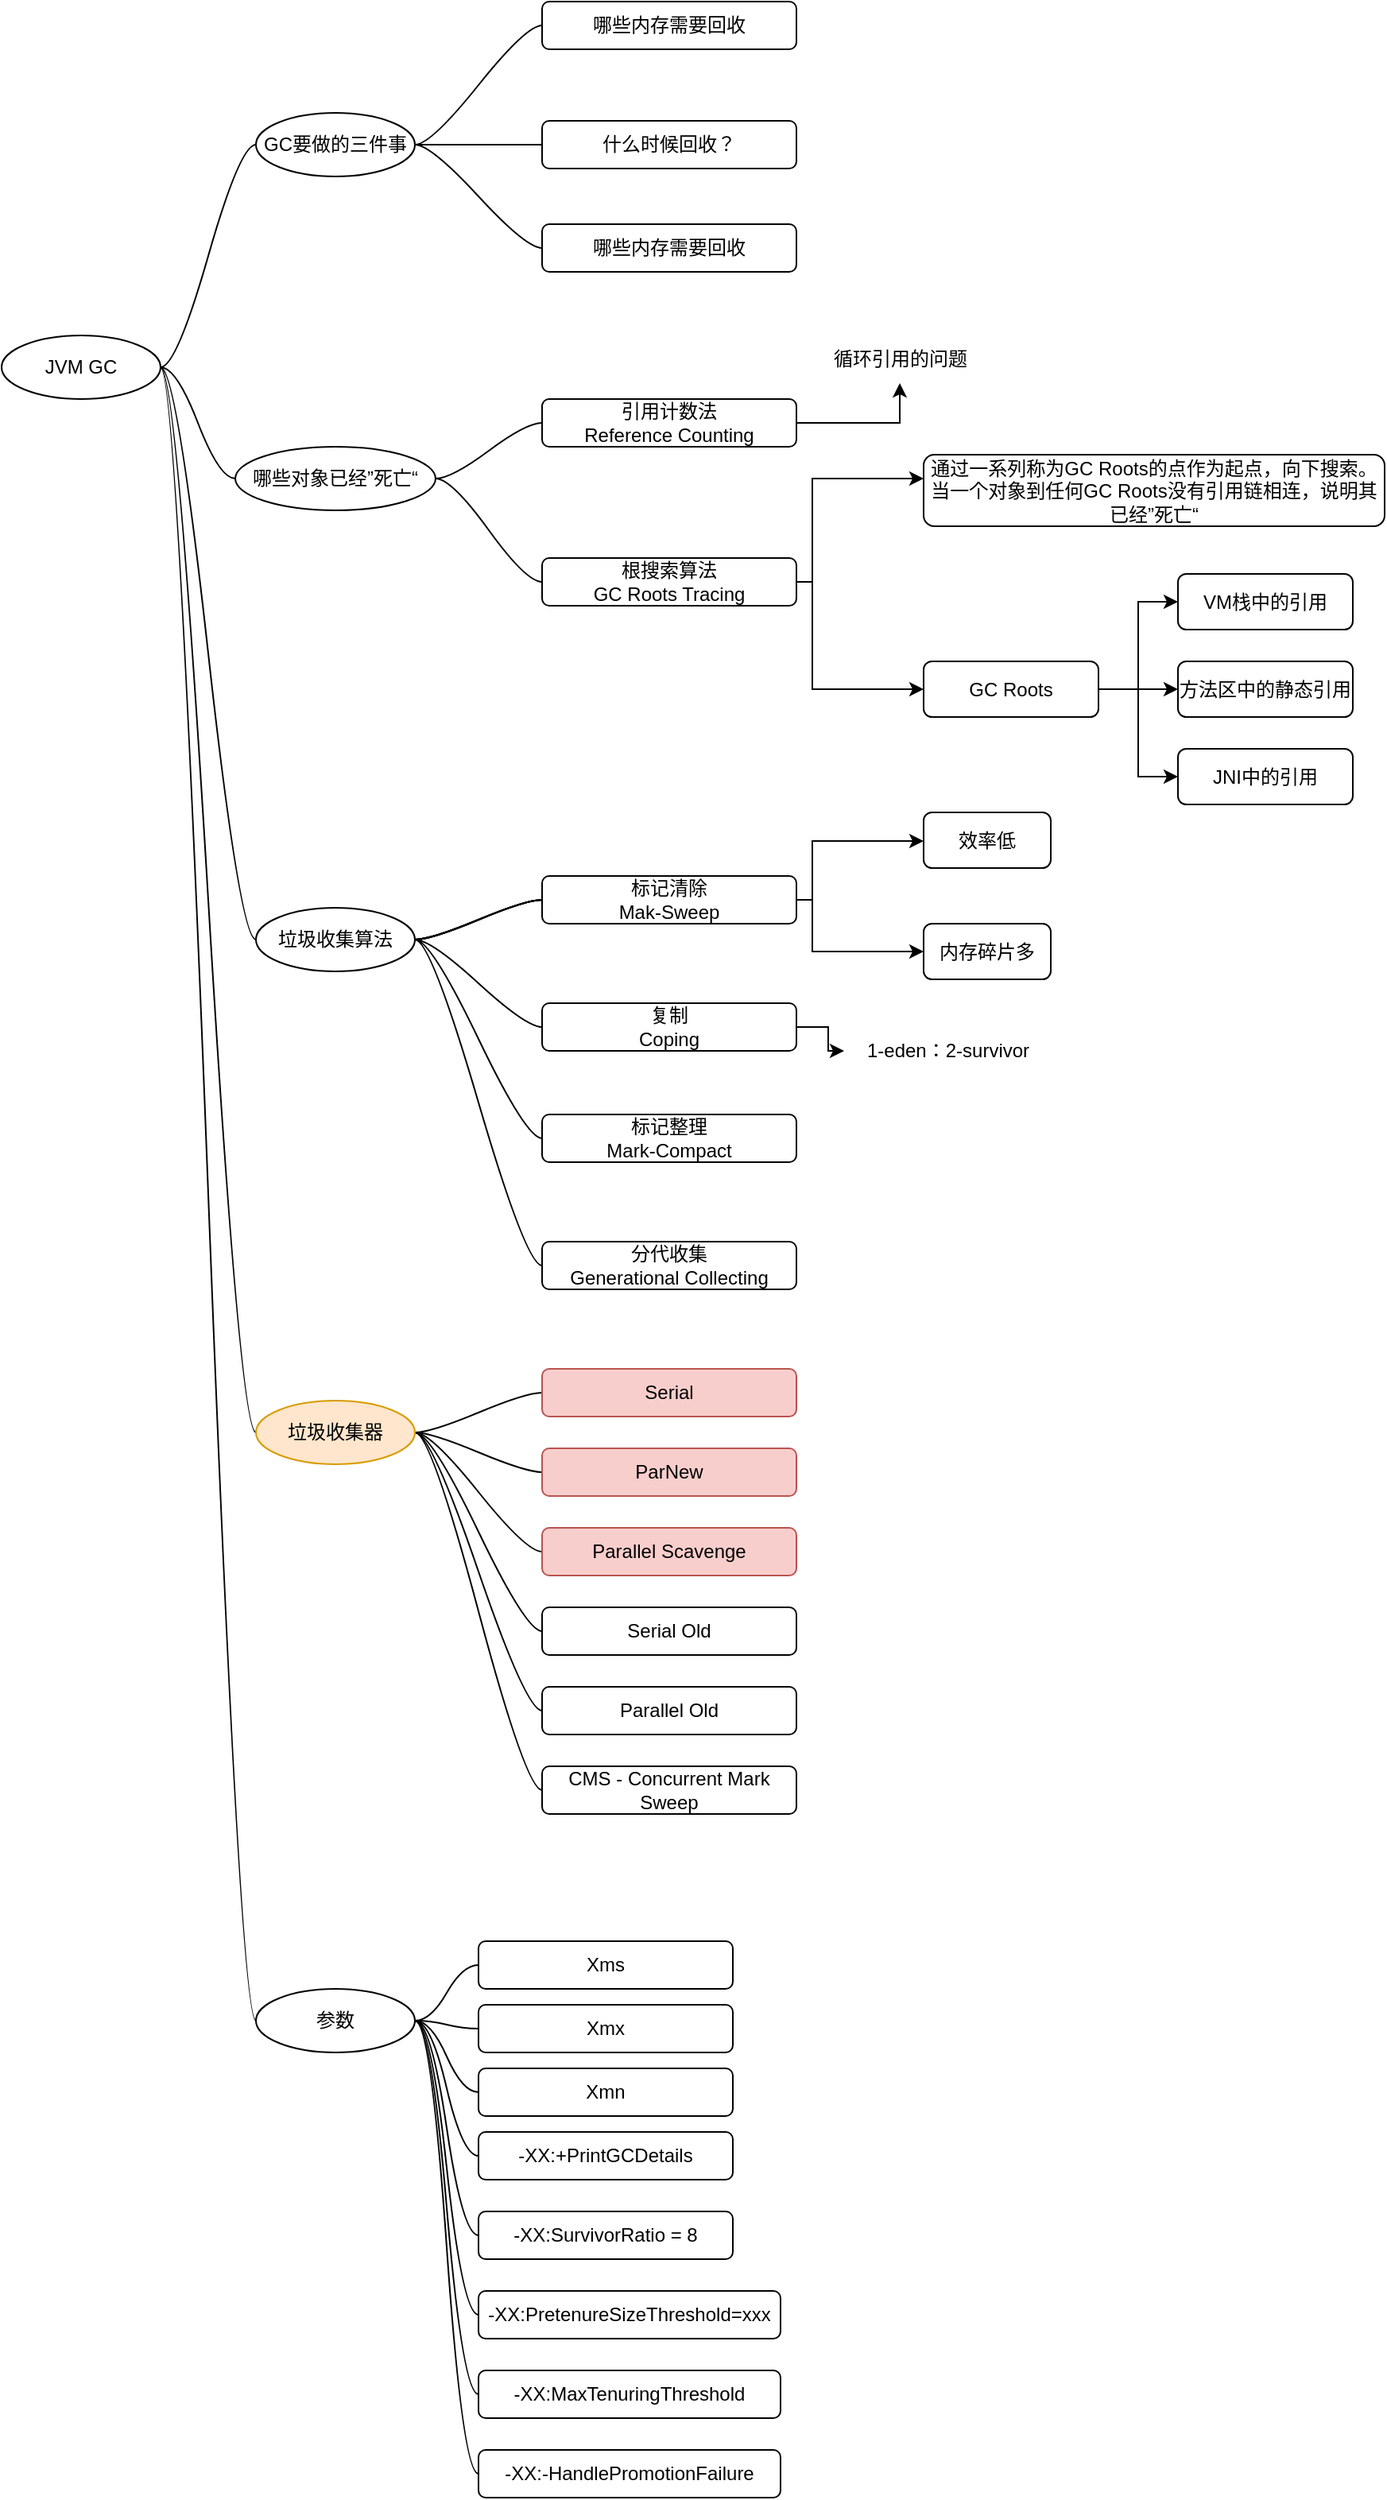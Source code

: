 <mxfile version="21.1.5" type="github">
  <diagram name="第 1 页" id="X44rpKQRbenA_rlF65kb">
    <mxGraphModel dx="1434" dy="802" grid="1" gridSize="10" guides="1" tooltips="1" connect="1" arrows="1" fold="1" page="1" pageScale="1" pageWidth="827" pageHeight="1169" math="0" shadow="0">
      <root>
        <mxCell id="0" />
        <mxCell id="1" parent="0" />
        <mxCell id="OwiTMtjKTEiEFQi7kcLu-15" value="" style="edgeStyle=entityRelationEdgeStyle;rounded=0;orthogonalLoop=1;jettySize=auto;html=1;startArrow=none;endArrow=none;segment=10;curved=1;sourcePerimeterSpacing=0;targetPerimeterSpacing=0;" edge="1" parent="1" source="OwiTMtjKTEiEFQi7kcLu-11" target="OwiTMtjKTEiEFQi7kcLu-14">
          <mxGeometry relative="1" as="geometry" />
        </mxCell>
        <mxCell id="OwiTMtjKTEiEFQi7kcLu-23" value="" style="edgeStyle=entityRelationEdgeStyle;rounded=0;orthogonalLoop=1;jettySize=auto;html=1;startArrow=none;endArrow=none;segment=10;curved=1;sourcePerimeterSpacing=0;targetPerimeterSpacing=0;" edge="1" parent="1" source="OwiTMtjKTEiEFQi7kcLu-11" target="OwiTMtjKTEiEFQi7kcLu-22">
          <mxGeometry relative="1" as="geometry" />
        </mxCell>
        <mxCell id="OwiTMtjKTEiEFQi7kcLu-48" value="" style="edgeStyle=entityRelationEdgeStyle;rounded=0;orthogonalLoop=1;jettySize=auto;html=1;startArrow=none;endArrow=none;segment=10;curved=1;sourcePerimeterSpacing=0;targetPerimeterSpacing=0;" edge="1" parent="1" source="OwiTMtjKTEiEFQi7kcLu-11" target="OwiTMtjKTEiEFQi7kcLu-47">
          <mxGeometry relative="1" as="geometry" />
        </mxCell>
        <mxCell id="OwiTMtjKTEiEFQi7kcLu-72" value="" style="edgeStyle=entityRelationEdgeStyle;rounded=0;orthogonalLoop=1;jettySize=auto;html=1;startArrow=none;endArrow=none;segment=10;curved=1;sourcePerimeterSpacing=0;targetPerimeterSpacing=0;" edge="1" parent="1" source="OwiTMtjKTEiEFQi7kcLu-11" target="OwiTMtjKTEiEFQi7kcLu-71">
          <mxGeometry relative="1" as="geometry" />
        </mxCell>
        <mxCell id="OwiTMtjKTEiEFQi7kcLu-86" value="" style="edgeStyle=entityRelationEdgeStyle;rounded=0;orthogonalLoop=1;jettySize=auto;html=1;startArrow=none;endArrow=none;segment=10;curved=1;sourcePerimeterSpacing=0;targetPerimeterSpacing=0;" edge="1" parent="1" source="OwiTMtjKTEiEFQi7kcLu-11" target="OwiTMtjKTEiEFQi7kcLu-85">
          <mxGeometry relative="1" as="geometry" />
        </mxCell>
        <mxCell id="OwiTMtjKTEiEFQi7kcLu-11" value="JVM GC" style="ellipse;whiteSpace=wrap;html=1;align=center;newEdgeStyle={&quot;edgeStyle&quot;:&quot;entityRelationEdgeStyle&quot;,&quot;startArrow&quot;:&quot;none&quot;,&quot;endArrow&quot;:&quot;none&quot;,&quot;segment&quot;:10,&quot;curved&quot;:1,&quot;sourcePerimeterSpacing&quot;:0,&quot;targetPerimeterSpacing&quot;:0};treeFolding=1;treeMoving=1;" vertex="1" parent="1">
          <mxGeometry x="140" y="350" width="100" height="40" as="geometry" />
        </mxCell>
        <mxCell id="OwiTMtjKTEiEFQi7kcLu-17" value="" style="edgeStyle=entityRelationEdgeStyle;rounded=0;orthogonalLoop=1;jettySize=auto;html=1;startArrow=none;endArrow=none;segment=10;curved=1;sourcePerimeterSpacing=0;targetPerimeterSpacing=0;" edge="1" parent="1" source="OwiTMtjKTEiEFQi7kcLu-14" target="OwiTMtjKTEiEFQi7kcLu-16">
          <mxGeometry relative="1" as="geometry" />
        </mxCell>
        <mxCell id="OwiTMtjKTEiEFQi7kcLu-19" style="edgeStyle=entityRelationEdgeStyle;rounded=0;orthogonalLoop=1;jettySize=auto;html=1;startArrow=none;endArrow=none;segment=10;curved=1;sourcePerimeterSpacing=0;targetPerimeterSpacing=0;exitX=1;exitY=0.5;exitDx=0;exitDy=0;entryX=0;entryY=0.5;entryDx=0;entryDy=0;" edge="1" parent="1" source="OwiTMtjKTEiEFQi7kcLu-14" target="OwiTMtjKTEiEFQi7kcLu-18">
          <mxGeometry relative="1" as="geometry" />
        </mxCell>
        <mxCell id="OwiTMtjKTEiEFQi7kcLu-21" style="edgeStyle=entityRelationEdgeStyle;rounded=0;orthogonalLoop=1;jettySize=auto;html=1;startArrow=none;endArrow=none;segment=10;curved=1;sourcePerimeterSpacing=0;targetPerimeterSpacing=0;entryX=0;entryY=0.5;entryDx=0;entryDy=0;" edge="1" parent="1" source="OwiTMtjKTEiEFQi7kcLu-14" target="OwiTMtjKTEiEFQi7kcLu-20">
          <mxGeometry relative="1" as="geometry" />
        </mxCell>
        <mxCell id="OwiTMtjKTEiEFQi7kcLu-14" value="GC要做的三件事" style="ellipse;whiteSpace=wrap;html=1;align=center;newEdgeStyle={&quot;edgeStyle&quot;:&quot;entityRelationEdgeStyle&quot;,&quot;startArrow&quot;:&quot;none&quot;,&quot;endArrow&quot;:&quot;none&quot;,&quot;segment&quot;:10,&quot;curved&quot;:1,&quot;sourcePerimeterSpacing&quot;:0,&quot;targetPerimeterSpacing&quot;:0};treeFolding=1;treeMoving=1;" vertex="1" parent="1">
          <mxGeometry x="300" y="210" width="100" height="40" as="geometry" />
        </mxCell>
        <mxCell id="OwiTMtjKTEiEFQi7kcLu-16" value="哪些内存需要回收" style="rounded=1;whiteSpace=wrap;html=1;" vertex="1" parent="1">
          <mxGeometry x="480" y="140" width="160" height="30" as="geometry" />
        </mxCell>
        <mxCell id="OwiTMtjKTEiEFQi7kcLu-18" value="什么时候回收？" style="rounded=1;whiteSpace=wrap;html=1;" vertex="1" parent="1">
          <mxGeometry x="480" y="215" width="160" height="30" as="geometry" />
        </mxCell>
        <mxCell id="OwiTMtjKTEiEFQi7kcLu-20" value="哪些内存需要回收" style="rounded=1;whiteSpace=wrap;html=1;" vertex="1" parent="1">
          <mxGeometry x="480" y="280" width="160" height="30" as="geometry" />
        </mxCell>
        <mxCell id="OwiTMtjKTEiEFQi7kcLu-28" style="edgeStyle=entityRelationEdgeStyle;rounded=0;orthogonalLoop=1;jettySize=auto;html=1;startArrow=none;endArrow=none;segment=10;curved=1;sourcePerimeterSpacing=0;targetPerimeterSpacing=0;exitX=1;exitY=0.5;exitDx=0;exitDy=0;entryX=0;entryY=0.5;entryDx=0;entryDy=0;" edge="1" parent="1" source="OwiTMtjKTEiEFQi7kcLu-22" target="OwiTMtjKTEiEFQi7kcLu-27">
          <mxGeometry relative="1" as="geometry" />
        </mxCell>
        <mxCell id="OwiTMtjKTEiEFQi7kcLu-30" style="edgeStyle=entityRelationEdgeStyle;rounded=0;orthogonalLoop=1;jettySize=auto;html=1;startArrow=none;endArrow=none;segment=10;curved=1;sourcePerimeterSpacing=0;targetPerimeterSpacing=0;exitX=1;exitY=0.5;exitDx=0;exitDy=0;entryX=0;entryY=0.5;entryDx=0;entryDy=0;" edge="1" parent="1" source="OwiTMtjKTEiEFQi7kcLu-22" target="OwiTMtjKTEiEFQi7kcLu-29">
          <mxGeometry relative="1" as="geometry" />
        </mxCell>
        <mxCell id="OwiTMtjKTEiEFQi7kcLu-22" value="哪些对象已经”死亡“" style="ellipse;whiteSpace=wrap;html=1;align=center;newEdgeStyle={&quot;edgeStyle&quot;:&quot;entityRelationEdgeStyle&quot;,&quot;startArrow&quot;:&quot;none&quot;,&quot;endArrow&quot;:&quot;none&quot;,&quot;segment&quot;:10,&quot;curved&quot;:1,&quot;sourcePerimeterSpacing&quot;:0,&quot;targetPerimeterSpacing&quot;:0};treeFolding=1;treeMoving=1;" vertex="1" parent="1">
          <mxGeometry x="287" y="420" width="126" height="40" as="geometry" />
        </mxCell>
        <mxCell id="OwiTMtjKTEiEFQi7kcLu-40" style="edgeStyle=orthogonalEdgeStyle;rounded=0;orthogonalLoop=1;jettySize=auto;html=1;" edge="1" parent="1" source="OwiTMtjKTEiEFQi7kcLu-27" target="OwiTMtjKTEiEFQi7kcLu-31">
          <mxGeometry relative="1" as="geometry" />
        </mxCell>
        <mxCell id="OwiTMtjKTEiEFQi7kcLu-27" value="引用计数法&lt;br&gt;Reference Counting" style="rounded=1;whiteSpace=wrap;html=1;" vertex="1" parent="1">
          <mxGeometry x="480" y="390" width="160" height="30" as="geometry" />
        </mxCell>
        <mxCell id="OwiTMtjKTEiEFQi7kcLu-34" value="" style="edgeStyle=orthogonalEdgeStyle;rounded=0;orthogonalLoop=1;jettySize=auto;html=1;" edge="1" parent="1" source="OwiTMtjKTEiEFQi7kcLu-29" target="OwiTMtjKTEiEFQi7kcLu-33">
          <mxGeometry relative="1" as="geometry">
            <Array as="points">
              <mxPoint x="650" y="505" />
              <mxPoint x="650" y="440" />
            </Array>
          </mxGeometry>
        </mxCell>
        <mxCell id="OwiTMtjKTEiEFQi7kcLu-39" style="edgeStyle=orthogonalEdgeStyle;rounded=0;orthogonalLoop=1;jettySize=auto;html=1;entryX=0;entryY=0.5;entryDx=0;entryDy=0;" edge="1" parent="1" source="OwiTMtjKTEiEFQi7kcLu-29" target="OwiTMtjKTEiEFQi7kcLu-38">
          <mxGeometry relative="1" as="geometry">
            <Array as="points">
              <mxPoint x="650" y="505" />
              <mxPoint x="650" y="573" />
            </Array>
          </mxGeometry>
        </mxCell>
        <mxCell id="OwiTMtjKTEiEFQi7kcLu-29" value="根搜索算法&lt;br&gt;GC Roots Tracing" style="rounded=1;whiteSpace=wrap;html=1;" vertex="1" parent="1">
          <mxGeometry x="480" y="490" width="160" height="30" as="geometry" />
        </mxCell>
        <mxCell id="OwiTMtjKTEiEFQi7kcLu-31" value="循环引用的问题" style="text;html=1;align=center;verticalAlign=middle;resizable=0;points=[];autosize=1;strokeColor=none;fillColor=none;" vertex="1" parent="1">
          <mxGeometry x="650" y="350" width="110" height="30" as="geometry" />
        </mxCell>
        <mxCell id="OwiTMtjKTEiEFQi7kcLu-33" value="通过一系列称为GC Roots的点作为起点，向下搜索。&lt;br&gt;当一个对象到任何GC Roots没有引用链相连，说明其已经”死亡“" style="rounded=1;whiteSpace=wrap;html=1;" vertex="1" parent="1">
          <mxGeometry x="720" y="425" width="290" height="45" as="geometry" />
        </mxCell>
        <mxCell id="OwiTMtjKTEiEFQi7kcLu-44" style="edgeStyle=orthogonalEdgeStyle;rounded=0;orthogonalLoop=1;jettySize=auto;html=1;entryX=0;entryY=0.5;entryDx=0;entryDy=0;" edge="1" parent="1" source="OwiTMtjKTEiEFQi7kcLu-38" target="OwiTMtjKTEiEFQi7kcLu-41">
          <mxGeometry relative="1" as="geometry" />
        </mxCell>
        <mxCell id="OwiTMtjKTEiEFQi7kcLu-45" style="edgeStyle=orthogonalEdgeStyle;rounded=0;orthogonalLoop=1;jettySize=auto;html=1;entryX=0;entryY=0.5;entryDx=0;entryDy=0;" edge="1" parent="1" source="OwiTMtjKTEiEFQi7kcLu-38" target="OwiTMtjKTEiEFQi7kcLu-42">
          <mxGeometry relative="1" as="geometry" />
        </mxCell>
        <mxCell id="OwiTMtjKTEiEFQi7kcLu-46" style="edgeStyle=orthogonalEdgeStyle;rounded=0;orthogonalLoop=1;jettySize=auto;html=1;entryX=0;entryY=0.5;entryDx=0;entryDy=0;" edge="1" parent="1" source="OwiTMtjKTEiEFQi7kcLu-38" target="OwiTMtjKTEiEFQi7kcLu-43">
          <mxGeometry relative="1" as="geometry" />
        </mxCell>
        <mxCell id="OwiTMtjKTEiEFQi7kcLu-38" value="GC Roots" style="rounded=1;whiteSpace=wrap;html=1;" vertex="1" parent="1">
          <mxGeometry x="720" y="555" width="110" height="35" as="geometry" />
        </mxCell>
        <mxCell id="OwiTMtjKTEiEFQi7kcLu-41" value="VM栈中的引用" style="rounded=1;whiteSpace=wrap;html=1;" vertex="1" parent="1">
          <mxGeometry x="880" y="500" width="110" height="35" as="geometry" />
        </mxCell>
        <mxCell id="OwiTMtjKTEiEFQi7kcLu-42" value="方法区中的静态引用" style="rounded=1;whiteSpace=wrap;html=1;" vertex="1" parent="1">
          <mxGeometry x="880" y="555" width="110" height="35" as="geometry" />
        </mxCell>
        <mxCell id="OwiTMtjKTEiEFQi7kcLu-43" value="JNI中的引用" style="rounded=1;whiteSpace=wrap;html=1;" vertex="1" parent="1">
          <mxGeometry x="880" y="610" width="110" height="35" as="geometry" />
        </mxCell>
        <mxCell id="OwiTMtjKTEiEFQi7kcLu-54" style="edgeStyle=entityRelationEdgeStyle;rounded=0;orthogonalLoop=1;jettySize=auto;html=1;startArrow=none;endArrow=none;segment=10;curved=1;sourcePerimeterSpacing=0;targetPerimeterSpacing=0;entryX=0;entryY=0.5;entryDx=0;entryDy=0;" edge="1" parent="1" source="OwiTMtjKTEiEFQi7kcLu-47" target="OwiTMtjKTEiEFQi7kcLu-53">
          <mxGeometry relative="1" as="geometry" />
        </mxCell>
        <mxCell id="OwiTMtjKTEiEFQi7kcLu-60" value="" style="edgeStyle=entityRelationEdgeStyle;rounded=0;orthogonalLoop=1;jettySize=auto;html=1;startArrow=none;endArrow=none;segment=10;curved=1;sourcePerimeterSpacing=0;targetPerimeterSpacing=0;" edge="1" parent="1" source="OwiTMtjKTEiEFQi7kcLu-47" target="OwiTMtjKTEiEFQi7kcLu-53">
          <mxGeometry relative="1" as="geometry" />
        </mxCell>
        <mxCell id="OwiTMtjKTEiEFQi7kcLu-61" value="" style="edgeStyle=entityRelationEdgeStyle;rounded=0;orthogonalLoop=1;jettySize=auto;html=1;startArrow=none;endArrow=none;segment=10;curved=1;sourcePerimeterSpacing=0;targetPerimeterSpacing=0;" edge="1" parent="1" source="OwiTMtjKTEiEFQi7kcLu-47" target="OwiTMtjKTEiEFQi7kcLu-53">
          <mxGeometry relative="1" as="geometry" />
        </mxCell>
        <mxCell id="OwiTMtjKTEiEFQi7kcLu-62" value="" style="edgeStyle=entityRelationEdgeStyle;rounded=0;orthogonalLoop=1;jettySize=auto;html=1;startArrow=none;endArrow=none;segment=10;curved=1;sourcePerimeterSpacing=0;targetPerimeterSpacing=0;" edge="1" parent="1" source="OwiTMtjKTEiEFQi7kcLu-47" target="OwiTMtjKTEiEFQi7kcLu-53">
          <mxGeometry relative="1" as="geometry" />
        </mxCell>
        <mxCell id="OwiTMtjKTEiEFQi7kcLu-66" style="edgeStyle=entityRelationEdgeStyle;rounded=0;orthogonalLoop=1;jettySize=auto;html=1;startArrow=none;endArrow=none;segment=10;curved=1;sourcePerimeterSpacing=0;targetPerimeterSpacing=0;entryX=0;entryY=0.5;entryDx=0;entryDy=0;" edge="1" parent="1" source="OwiTMtjKTEiEFQi7kcLu-47" target="OwiTMtjKTEiEFQi7kcLu-63">
          <mxGeometry relative="1" as="geometry" />
        </mxCell>
        <mxCell id="OwiTMtjKTEiEFQi7kcLu-68" style="edgeStyle=entityRelationEdgeStyle;rounded=0;orthogonalLoop=1;jettySize=auto;html=1;startArrow=none;endArrow=none;segment=10;curved=1;sourcePerimeterSpacing=0;targetPerimeterSpacing=0;entryX=0;entryY=0.5;entryDx=0;entryDy=0;" edge="1" parent="1" source="OwiTMtjKTEiEFQi7kcLu-47" target="OwiTMtjKTEiEFQi7kcLu-67">
          <mxGeometry relative="1" as="geometry" />
        </mxCell>
        <mxCell id="OwiTMtjKTEiEFQi7kcLu-70" style="edgeStyle=entityRelationEdgeStyle;rounded=0;orthogonalLoop=1;jettySize=auto;html=1;startArrow=none;endArrow=none;segment=10;curved=1;sourcePerimeterSpacing=0;targetPerimeterSpacing=0;entryX=0;entryY=0.5;entryDx=0;entryDy=0;" edge="1" parent="1" source="OwiTMtjKTEiEFQi7kcLu-47" target="OwiTMtjKTEiEFQi7kcLu-69">
          <mxGeometry relative="1" as="geometry" />
        </mxCell>
        <mxCell id="OwiTMtjKTEiEFQi7kcLu-47" value="垃圾收集算法" style="ellipse;whiteSpace=wrap;html=1;align=center;newEdgeStyle={&quot;edgeStyle&quot;:&quot;entityRelationEdgeStyle&quot;,&quot;startArrow&quot;:&quot;none&quot;,&quot;endArrow&quot;:&quot;none&quot;,&quot;segment&quot;:10,&quot;curved&quot;:1,&quot;sourcePerimeterSpacing&quot;:0,&quot;targetPerimeterSpacing&quot;:0};treeFolding=1;treeMoving=1;" vertex="1" parent="1">
          <mxGeometry x="300" y="710" width="100" height="40" as="geometry" />
        </mxCell>
        <mxCell id="OwiTMtjKTEiEFQi7kcLu-57" value="" style="edgeStyle=orthogonalEdgeStyle;rounded=0;orthogonalLoop=1;jettySize=auto;html=1;" edge="1" parent="1" source="OwiTMtjKTEiEFQi7kcLu-53" target="OwiTMtjKTEiEFQi7kcLu-56">
          <mxGeometry relative="1" as="geometry">
            <Array as="points">
              <mxPoint x="650" y="705" />
              <mxPoint x="650" y="668" />
            </Array>
          </mxGeometry>
        </mxCell>
        <mxCell id="OwiTMtjKTEiEFQi7kcLu-59" style="edgeStyle=orthogonalEdgeStyle;rounded=0;orthogonalLoop=1;jettySize=auto;html=1;entryX=0;entryY=0.5;entryDx=0;entryDy=0;" edge="1" parent="1" source="OwiTMtjKTEiEFQi7kcLu-53" target="OwiTMtjKTEiEFQi7kcLu-58">
          <mxGeometry relative="1" as="geometry">
            <Array as="points">
              <mxPoint x="650" y="705" />
              <mxPoint x="650" y="738" />
            </Array>
          </mxGeometry>
        </mxCell>
        <mxCell id="OwiTMtjKTEiEFQi7kcLu-53" value="标记清除&lt;br&gt;Mak-Sweep" style="rounded=1;whiteSpace=wrap;html=1;" vertex="1" parent="1">
          <mxGeometry x="480" y="690" width="160" height="30" as="geometry" />
        </mxCell>
        <mxCell id="OwiTMtjKTEiEFQi7kcLu-56" value="效率低" style="rounded=1;whiteSpace=wrap;html=1;" vertex="1" parent="1">
          <mxGeometry x="720" y="650" width="80" height="35" as="geometry" />
        </mxCell>
        <mxCell id="OwiTMtjKTEiEFQi7kcLu-58" value="内存碎片多" style="rounded=1;whiteSpace=wrap;html=1;" vertex="1" parent="1">
          <mxGeometry x="720" y="720" width="80" height="35" as="geometry" />
        </mxCell>
        <mxCell id="OwiTMtjKTEiEFQi7kcLu-65" style="edgeStyle=orthogonalEdgeStyle;rounded=0;orthogonalLoop=1;jettySize=auto;html=1;exitX=1;exitY=0.5;exitDx=0;exitDy=0;" edge="1" parent="1" source="OwiTMtjKTEiEFQi7kcLu-63" target="OwiTMtjKTEiEFQi7kcLu-64">
          <mxGeometry relative="1" as="geometry" />
        </mxCell>
        <mxCell id="OwiTMtjKTEiEFQi7kcLu-63" value="复制&lt;br&gt;Coping" style="rounded=1;whiteSpace=wrap;html=1;" vertex="1" parent="1">
          <mxGeometry x="480" y="770" width="160" height="30" as="geometry" />
        </mxCell>
        <mxCell id="OwiTMtjKTEiEFQi7kcLu-64" value="1-eden：2-survivor" style="text;html=1;align=center;verticalAlign=middle;resizable=0;points=[];autosize=1;strokeColor=none;fillColor=none;" vertex="1" parent="1">
          <mxGeometry x="670" y="785" width="130" height="30" as="geometry" />
        </mxCell>
        <mxCell id="OwiTMtjKTEiEFQi7kcLu-67" value="标记整理&lt;br&gt;Mark-Compact" style="rounded=1;whiteSpace=wrap;html=1;" vertex="1" parent="1">
          <mxGeometry x="480" y="840" width="160" height="30" as="geometry" />
        </mxCell>
        <mxCell id="OwiTMtjKTEiEFQi7kcLu-69" value="分代收集&lt;br&gt;Generational Collecting" style="rounded=1;whiteSpace=wrap;html=1;" vertex="1" parent="1">
          <mxGeometry x="480" y="920" width="160" height="30" as="geometry" />
        </mxCell>
        <mxCell id="OwiTMtjKTEiEFQi7kcLu-79" style="edgeStyle=entityRelationEdgeStyle;rounded=0;orthogonalLoop=1;jettySize=auto;html=1;startArrow=none;endArrow=none;segment=10;curved=1;sourcePerimeterSpacing=0;targetPerimeterSpacing=0;entryX=0;entryY=0.5;entryDx=0;entryDy=0;" edge="1" parent="1" source="OwiTMtjKTEiEFQi7kcLu-71" target="OwiTMtjKTEiEFQi7kcLu-73">
          <mxGeometry relative="1" as="geometry" />
        </mxCell>
        <mxCell id="OwiTMtjKTEiEFQi7kcLu-80" style="edgeStyle=entityRelationEdgeStyle;rounded=0;orthogonalLoop=1;jettySize=auto;html=1;startArrow=none;endArrow=none;segment=10;curved=1;sourcePerimeterSpacing=0;targetPerimeterSpacing=0;entryX=0;entryY=0.5;entryDx=0;entryDy=0;" edge="1" parent="1" source="OwiTMtjKTEiEFQi7kcLu-71" target="OwiTMtjKTEiEFQi7kcLu-74">
          <mxGeometry relative="1" as="geometry" />
        </mxCell>
        <mxCell id="OwiTMtjKTEiEFQi7kcLu-81" style="edgeStyle=entityRelationEdgeStyle;rounded=0;orthogonalLoop=1;jettySize=auto;html=1;startArrow=none;endArrow=none;segment=10;curved=1;sourcePerimeterSpacing=0;targetPerimeterSpacing=0;entryX=0;entryY=0.5;entryDx=0;entryDy=0;" edge="1" parent="1" source="OwiTMtjKTEiEFQi7kcLu-71" target="OwiTMtjKTEiEFQi7kcLu-75">
          <mxGeometry relative="1" as="geometry" />
        </mxCell>
        <mxCell id="OwiTMtjKTEiEFQi7kcLu-82" style="edgeStyle=entityRelationEdgeStyle;rounded=0;orthogonalLoop=1;jettySize=auto;html=1;startArrow=none;endArrow=none;segment=10;curved=1;sourcePerimeterSpacing=0;targetPerimeterSpacing=0;entryX=0;entryY=0.5;entryDx=0;entryDy=0;" edge="1" parent="1" source="OwiTMtjKTEiEFQi7kcLu-71" target="OwiTMtjKTEiEFQi7kcLu-76">
          <mxGeometry relative="1" as="geometry" />
        </mxCell>
        <mxCell id="OwiTMtjKTEiEFQi7kcLu-83" style="edgeStyle=entityRelationEdgeStyle;rounded=0;orthogonalLoop=1;jettySize=auto;html=1;startArrow=none;endArrow=none;segment=10;curved=1;sourcePerimeterSpacing=0;targetPerimeterSpacing=0;entryX=0;entryY=0.5;entryDx=0;entryDy=0;" edge="1" parent="1" source="OwiTMtjKTEiEFQi7kcLu-71" target="OwiTMtjKTEiEFQi7kcLu-78">
          <mxGeometry relative="1" as="geometry" />
        </mxCell>
        <mxCell id="OwiTMtjKTEiEFQi7kcLu-84" style="edgeStyle=entityRelationEdgeStyle;rounded=0;orthogonalLoop=1;jettySize=auto;html=1;startArrow=none;endArrow=none;segment=10;curved=1;sourcePerimeterSpacing=0;targetPerimeterSpacing=0;entryX=0;entryY=0.5;entryDx=0;entryDy=0;" edge="1" parent="1" source="OwiTMtjKTEiEFQi7kcLu-71" target="OwiTMtjKTEiEFQi7kcLu-77">
          <mxGeometry relative="1" as="geometry" />
        </mxCell>
        <mxCell id="OwiTMtjKTEiEFQi7kcLu-71" value="垃圾收集器" style="ellipse;whiteSpace=wrap;html=1;align=center;newEdgeStyle={&quot;edgeStyle&quot;:&quot;entityRelationEdgeStyle&quot;,&quot;startArrow&quot;:&quot;none&quot;,&quot;endArrow&quot;:&quot;none&quot;,&quot;segment&quot;:10,&quot;curved&quot;:1,&quot;sourcePerimeterSpacing&quot;:0,&quot;targetPerimeterSpacing&quot;:0};treeFolding=1;treeMoving=1;fillColor=#ffe6cc;strokeColor=#d79b00;" vertex="1" parent="1">
          <mxGeometry x="300" y="1020" width="100" height="40" as="geometry" />
        </mxCell>
        <mxCell id="OwiTMtjKTEiEFQi7kcLu-73" value="Serial" style="rounded=1;whiteSpace=wrap;html=1;fillColor=#f8cecc;strokeColor=#b85450;" vertex="1" parent="1">
          <mxGeometry x="480" y="1000" width="160" height="30" as="geometry" />
        </mxCell>
        <mxCell id="OwiTMtjKTEiEFQi7kcLu-74" value="ParNew" style="rounded=1;whiteSpace=wrap;html=1;fillColor=#f8cecc;strokeColor=#b85450;" vertex="1" parent="1">
          <mxGeometry x="480" y="1050" width="160" height="30" as="geometry" />
        </mxCell>
        <mxCell id="OwiTMtjKTEiEFQi7kcLu-75" value="Parallel Scavenge" style="rounded=1;whiteSpace=wrap;html=1;fillColor=#f8cecc;strokeColor=#b85450;" vertex="1" parent="1">
          <mxGeometry x="480" y="1100" width="160" height="30" as="geometry" />
        </mxCell>
        <mxCell id="OwiTMtjKTEiEFQi7kcLu-76" value="Serial Old" style="rounded=1;whiteSpace=wrap;html=1;" vertex="1" parent="1">
          <mxGeometry x="480" y="1150" width="160" height="30" as="geometry" />
        </mxCell>
        <mxCell id="OwiTMtjKTEiEFQi7kcLu-77" value="CMS - Concurrent Mark Sweep" style="rounded=1;whiteSpace=wrap;html=1;" vertex="1" parent="1">
          <mxGeometry x="480" y="1250" width="160" height="30" as="geometry" />
        </mxCell>
        <mxCell id="OwiTMtjKTEiEFQi7kcLu-78" value="Parallel Old" style="rounded=1;whiteSpace=wrap;html=1;" vertex="1" parent="1">
          <mxGeometry x="480" y="1200" width="160" height="30" as="geometry" />
        </mxCell>
        <mxCell id="OwiTMtjKTEiEFQi7kcLu-96" style="edgeStyle=entityRelationEdgeStyle;rounded=0;orthogonalLoop=1;jettySize=auto;html=1;startArrow=none;endArrow=none;segment=10;curved=1;sourcePerimeterSpacing=0;targetPerimeterSpacing=0;entryX=0;entryY=0.5;entryDx=0;entryDy=0;" edge="1" parent="1" source="OwiTMtjKTEiEFQi7kcLu-85" target="OwiTMtjKTEiEFQi7kcLu-87">
          <mxGeometry relative="1" as="geometry" />
        </mxCell>
        <mxCell id="OwiTMtjKTEiEFQi7kcLu-97" style="edgeStyle=entityRelationEdgeStyle;rounded=0;orthogonalLoop=1;jettySize=auto;html=1;startArrow=none;endArrow=none;segment=10;curved=1;sourcePerimeterSpacing=0;targetPerimeterSpacing=0;entryX=0;entryY=0.5;entryDx=0;entryDy=0;" edge="1" parent="1" source="OwiTMtjKTEiEFQi7kcLu-85" target="OwiTMtjKTEiEFQi7kcLu-88">
          <mxGeometry relative="1" as="geometry" />
        </mxCell>
        <mxCell id="OwiTMtjKTEiEFQi7kcLu-98" style="edgeStyle=entityRelationEdgeStyle;rounded=0;orthogonalLoop=1;jettySize=auto;html=1;startArrow=none;endArrow=none;segment=10;curved=1;sourcePerimeterSpacing=0;targetPerimeterSpacing=0;entryX=0;entryY=0.5;entryDx=0;entryDy=0;" edge="1" parent="1" source="OwiTMtjKTEiEFQi7kcLu-85" target="OwiTMtjKTEiEFQi7kcLu-91">
          <mxGeometry relative="1" as="geometry" />
        </mxCell>
        <mxCell id="OwiTMtjKTEiEFQi7kcLu-99" style="edgeStyle=entityRelationEdgeStyle;rounded=0;orthogonalLoop=1;jettySize=auto;html=1;startArrow=none;endArrow=none;segment=10;curved=1;sourcePerimeterSpacing=0;targetPerimeterSpacing=0;entryX=0;entryY=0.5;entryDx=0;entryDy=0;" edge="1" parent="1" source="OwiTMtjKTEiEFQi7kcLu-85" target="OwiTMtjKTEiEFQi7kcLu-92">
          <mxGeometry relative="1" as="geometry" />
        </mxCell>
        <mxCell id="OwiTMtjKTEiEFQi7kcLu-100" style="edgeStyle=entityRelationEdgeStyle;rounded=0;orthogonalLoop=1;jettySize=auto;html=1;startArrow=none;endArrow=none;segment=10;curved=1;sourcePerimeterSpacing=0;targetPerimeterSpacing=0;entryX=0;entryY=0.5;entryDx=0;entryDy=0;" edge="1" parent="1" source="OwiTMtjKTEiEFQi7kcLu-85" target="OwiTMtjKTEiEFQi7kcLu-93">
          <mxGeometry relative="1" as="geometry" />
        </mxCell>
        <mxCell id="OwiTMtjKTEiEFQi7kcLu-101" style="edgeStyle=entityRelationEdgeStyle;rounded=0;orthogonalLoop=1;jettySize=auto;html=1;startArrow=none;endArrow=none;segment=10;curved=1;sourcePerimeterSpacing=0;targetPerimeterSpacing=0;entryX=0;entryY=0.5;entryDx=0;entryDy=0;" edge="1" parent="1" source="OwiTMtjKTEiEFQi7kcLu-85" target="OwiTMtjKTEiEFQi7kcLu-94">
          <mxGeometry relative="1" as="geometry" />
        </mxCell>
        <mxCell id="OwiTMtjKTEiEFQi7kcLu-102" style="edgeStyle=entityRelationEdgeStyle;rounded=0;orthogonalLoop=1;jettySize=auto;html=1;startArrow=none;endArrow=none;segment=10;curved=1;sourcePerimeterSpacing=0;targetPerimeterSpacing=0;entryX=0;entryY=0.5;entryDx=0;entryDy=0;" edge="1" parent="1" source="OwiTMtjKTEiEFQi7kcLu-85" target="OwiTMtjKTEiEFQi7kcLu-90">
          <mxGeometry relative="1" as="geometry" />
        </mxCell>
        <mxCell id="OwiTMtjKTEiEFQi7kcLu-103" style="edgeStyle=entityRelationEdgeStyle;rounded=0;orthogonalLoop=1;jettySize=auto;html=1;startArrow=none;endArrow=none;segment=10;curved=1;sourcePerimeterSpacing=0;targetPerimeterSpacing=0;entryX=0;entryY=0.5;entryDx=0;entryDy=0;" edge="1" parent="1" source="OwiTMtjKTEiEFQi7kcLu-85" target="OwiTMtjKTEiEFQi7kcLu-89">
          <mxGeometry relative="1" as="geometry" />
        </mxCell>
        <mxCell id="OwiTMtjKTEiEFQi7kcLu-85" value="参数" style="ellipse;whiteSpace=wrap;html=1;align=center;newEdgeStyle={&quot;edgeStyle&quot;:&quot;entityRelationEdgeStyle&quot;,&quot;startArrow&quot;:&quot;none&quot;,&quot;endArrow&quot;:&quot;none&quot;,&quot;segment&quot;:10,&quot;curved&quot;:1,&quot;sourcePerimeterSpacing&quot;:0,&quot;targetPerimeterSpacing&quot;:0};treeFolding=1;treeMoving=1;" vertex="1" parent="1">
          <mxGeometry x="300" y="1390" width="100" height="40" as="geometry" />
        </mxCell>
        <mxCell id="OwiTMtjKTEiEFQi7kcLu-87" value="Xms" style="rounded=1;whiteSpace=wrap;html=1;" vertex="1" parent="1">
          <mxGeometry x="440" y="1360" width="160" height="30" as="geometry" />
        </mxCell>
        <mxCell id="OwiTMtjKTEiEFQi7kcLu-88" value="Xmx" style="rounded=1;whiteSpace=wrap;html=1;" vertex="1" parent="1">
          <mxGeometry x="440" y="1400" width="160" height="30" as="geometry" />
        </mxCell>
        <mxCell id="OwiTMtjKTEiEFQi7kcLu-89" value="-XX:-HandlePromotionFailure" style="rounded=1;whiteSpace=wrap;html=1;" vertex="1" parent="1">
          <mxGeometry x="440" y="1680" width="190" height="30" as="geometry" />
        </mxCell>
        <mxCell id="OwiTMtjKTEiEFQi7kcLu-90" value="-XX:MaxTenuringThreshold" style="rounded=1;whiteSpace=wrap;html=1;" vertex="1" parent="1">
          <mxGeometry x="440" y="1630" width="190" height="30" as="geometry" />
        </mxCell>
        <mxCell id="OwiTMtjKTEiEFQi7kcLu-91" value="Xmn" style="rounded=1;whiteSpace=wrap;html=1;" vertex="1" parent="1">
          <mxGeometry x="440" y="1440" width="160" height="30" as="geometry" />
        </mxCell>
        <mxCell id="OwiTMtjKTEiEFQi7kcLu-92" value="-XX:+PrintGCDetails" style="rounded=1;whiteSpace=wrap;html=1;" vertex="1" parent="1">
          <mxGeometry x="440" y="1480" width="160" height="30" as="geometry" />
        </mxCell>
        <mxCell id="OwiTMtjKTEiEFQi7kcLu-93" value="-XX:SurvivorRatio = 8" style="rounded=1;whiteSpace=wrap;html=1;" vertex="1" parent="1">
          <mxGeometry x="440" y="1530" width="160" height="30" as="geometry" />
        </mxCell>
        <mxCell id="OwiTMtjKTEiEFQi7kcLu-94" value="-XX:PretenureSizeThreshold=xxx" style="rounded=1;whiteSpace=wrap;html=1;" vertex="1" parent="1">
          <mxGeometry x="440" y="1580" width="190" height="30" as="geometry" />
        </mxCell>
      </root>
    </mxGraphModel>
  </diagram>
</mxfile>
